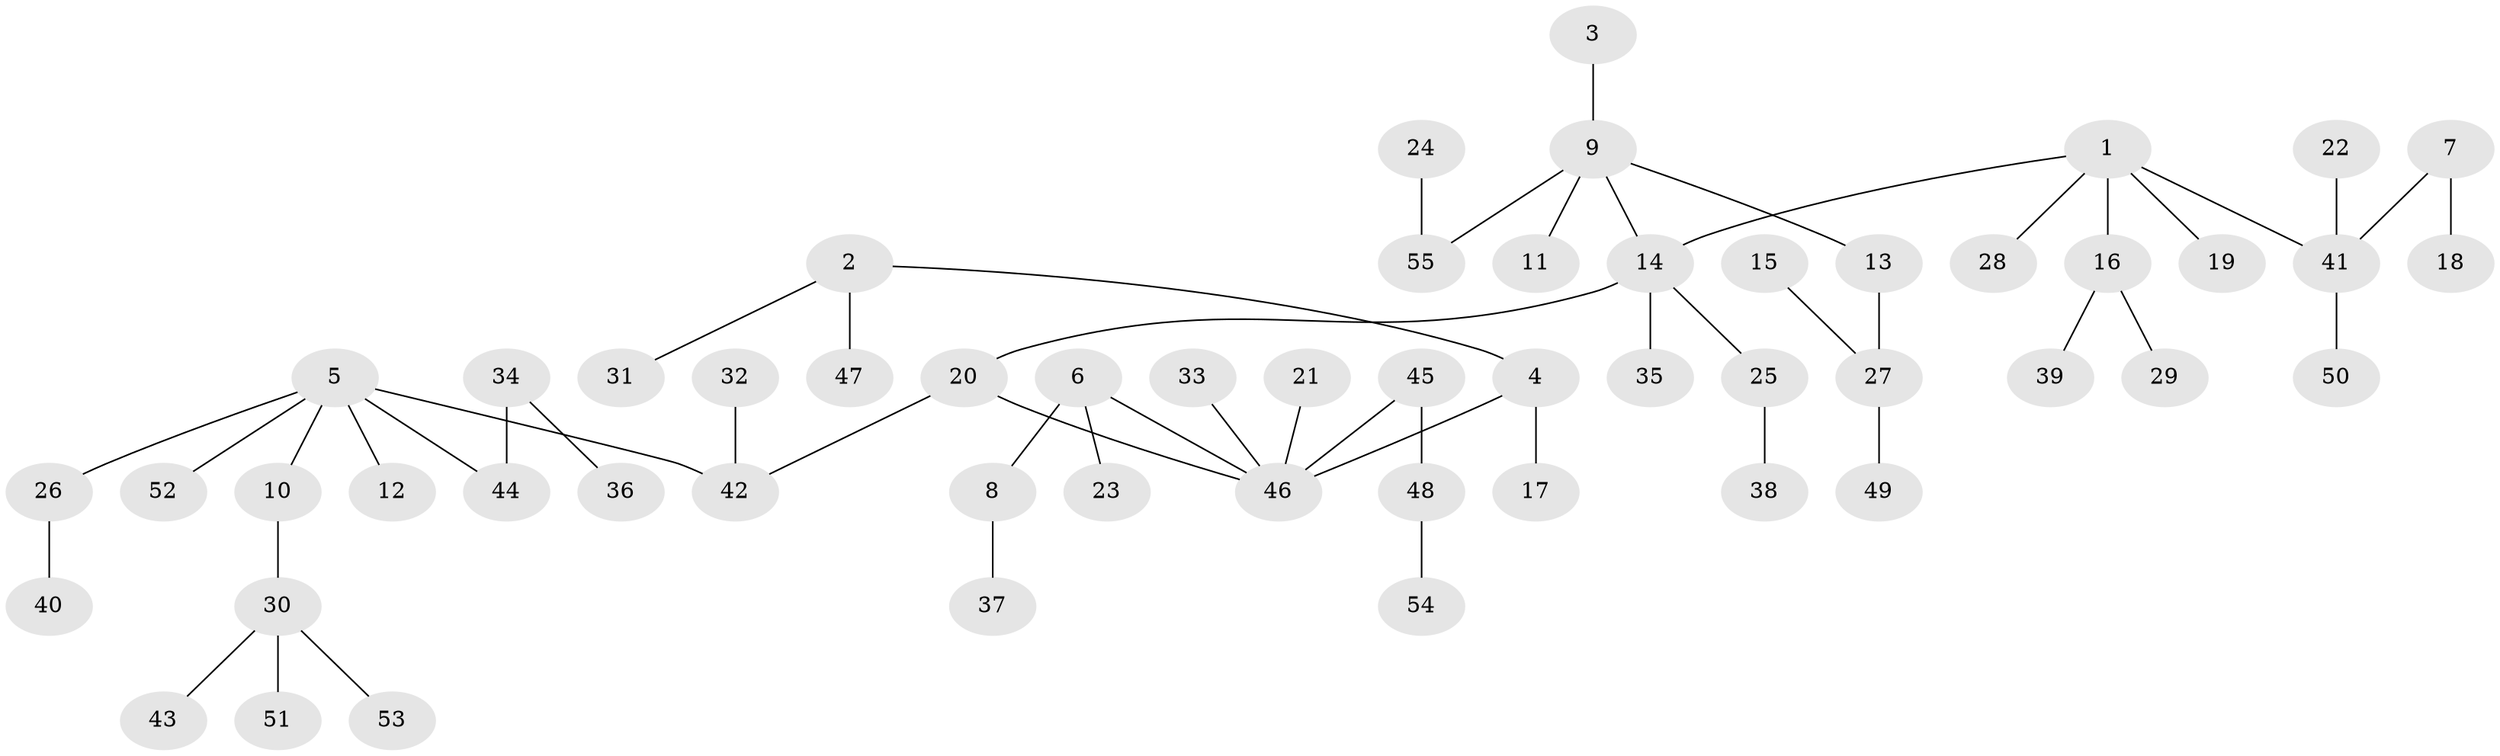 // original degree distribution, {4: 0.05454545454545454, 8: 0.00909090909090909, 6: 0.02727272727272727, 2: 0.2909090909090909, 5: 0.03636363636363636, 3: 0.09090909090909091, 1: 0.4909090909090909}
// Generated by graph-tools (version 1.1) at 2025/02/03/09/25 03:02:18]
// undirected, 55 vertices, 54 edges
graph export_dot {
graph [start="1"]
  node [color=gray90,style=filled];
  1;
  2;
  3;
  4;
  5;
  6;
  7;
  8;
  9;
  10;
  11;
  12;
  13;
  14;
  15;
  16;
  17;
  18;
  19;
  20;
  21;
  22;
  23;
  24;
  25;
  26;
  27;
  28;
  29;
  30;
  31;
  32;
  33;
  34;
  35;
  36;
  37;
  38;
  39;
  40;
  41;
  42;
  43;
  44;
  45;
  46;
  47;
  48;
  49;
  50;
  51;
  52;
  53;
  54;
  55;
  1 -- 14 [weight=1.0];
  1 -- 16 [weight=1.0];
  1 -- 19 [weight=1.0];
  1 -- 28 [weight=1.0];
  1 -- 41 [weight=1.0];
  2 -- 4 [weight=1.0];
  2 -- 31 [weight=1.0];
  2 -- 47 [weight=1.0];
  3 -- 9 [weight=1.0];
  4 -- 17 [weight=1.0];
  4 -- 46 [weight=1.0];
  5 -- 10 [weight=1.0];
  5 -- 12 [weight=1.0];
  5 -- 26 [weight=1.0];
  5 -- 42 [weight=1.0];
  5 -- 44 [weight=1.0];
  5 -- 52 [weight=1.0];
  6 -- 8 [weight=1.0];
  6 -- 23 [weight=1.0];
  6 -- 46 [weight=1.0];
  7 -- 18 [weight=1.0];
  7 -- 41 [weight=1.0];
  8 -- 37 [weight=1.0];
  9 -- 11 [weight=1.0];
  9 -- 13 [weight=1.0];
  9 -- 14 [weight=1.0];
  9 -- 55 [weight=1.0];
  10 -- 30 [weight=1.0];
  13 -- 27 [weight=1.0];
  14 -- 20 [weight=1.0];
  14 -- 25 [weight=1.0];
  14 -- 35 [weight=1.0];
  15 -- 27 [weight=1.0];
  16 -- 29 [weight=1.0];
  16 -- 39 [weight=1.0];
  20 -- 42 [weight=1.0];
  20 -- 46 [weight=1.0];
  21 -- 46 [weight=1.0];
  22 -- 41 [weight=1.0];
  24 -- 55 [weight=1.0];
  25 -- 38 [weight=1.0];
  26 -- 40 [weight=1.0];
  27 -- 49 [weight=1.0];
  30 -- 43 [weight=1.0];
  30 -- 51 [weight=1.0];
  30 -- 53 [weight=1.0];
  32 -- 42 [weight=1.0];
  33 -- 46 [weight=1.0];
  34 -- 36 [weight=1.0];
  34 -- 44 [weight=1.0];
  41 -- 50 [weight=1.0];
  45 -- 46 [weight=1.0];
  45 -- 48 [weight=1.0];
  48 -- 54 [weight=1.0];
}
